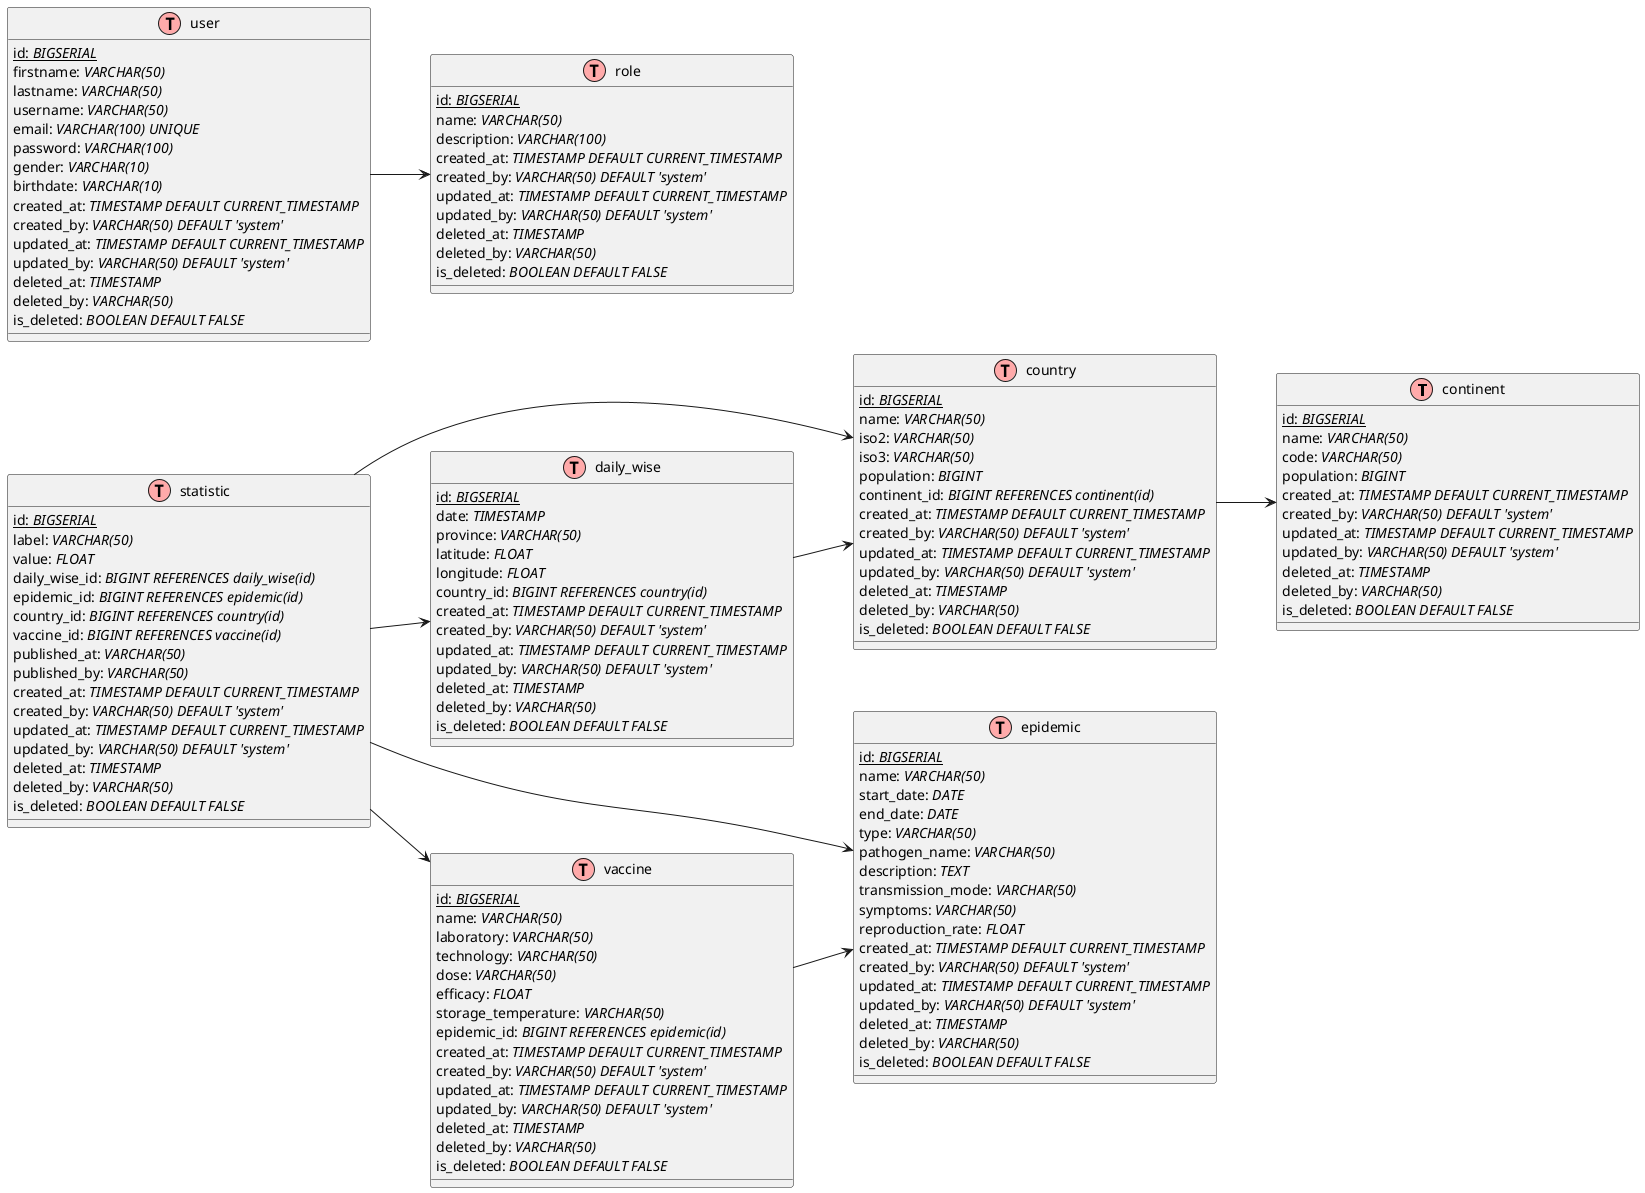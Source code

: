 @startuml MPD_Merise
!define table(x) class x << (T,#FFAAAA) >>
left to right direction
skinparam packageStyle rectangle

' Définition des entités avec typage PostgreSQL

table(continent) {
  {static} id: //BIGSERIAL//
  {field} name: //VARCHAR(50)//
  {field} code: //VARCHAR(50)//
  {field} population: //BIGINT//
  {field} created_at: //TIMESTAMP DEFAULT CURRENT_TIMESTAMP//
  {field} created_by: //VARCHAR(50) DEFAULT 'system'//
  {field} updated_at: //TIMESTAMP DEFAULT CURRENT_TIMESTAMP//
  {field} updated_by: //VARCHAR(50) DEFAULT 'system'//
  {field} deleted_at: //TIMESTAMP//
  {field} deleted_by: //VARCHAR(50)//
  {field} is_deleted: //BOOLEAN DEFAULT FALSE//
}

table(country) {
  {static} id: //BIGSERIAL//
  {field} name: //VARCHAR(50)//
  {field} iso2: //VARCHAR(50)//
  {field} iso3: //VARCHAR(50)//
  {field} population: //BIGINT//
  {field} continent_id: //BIGINT REFERENCES continent(id)//
  {field} created_at: //TIMESTAMP DEFAULT CURRENT_TIMESTAMP//
  {field} created_by: //VARCHAR(50) DEFAULT 'system'//
  {field} updated_at: //TIMESTAMP DEFAULT CURRENT_TIMESTAMP//
  {field} updated_by: //VARCHAR(50) DEFAULT 'system'//
  {field} deleted_at: //TIMESTAMP//
  {field} deleted_by: //VARCHAR(50)//
  {field} is_deleted: //BOOLEAN DEFAULT FALSE//
}

table(user) {
  {static} id: //BIGSERIAL//
  {field} firstname: //VARCHAR(50)//
  {field} lastname: //VARCHAR(50)//
  {field} username: //VARCHAR(50)//
  {field} email: //VARCHAR(100) UNIQUE//
  {field} password: //VARCHAR(100)//
  {field} gender: //VARCHAR(10)//
  {field} birthdate: //VARCHAR(10)//
  {field} created_at: //TIMESTAMP DEFAULT CURRENT_TIMESTAMP//
  {field} created_by: //VARCHAR(50) DEFAULT 'system'//
  {field} updated_at: //TIMESTAMP DEFAULT CURRENT_TIMESTAMP//
  {field} updated_by: //VARCHAR(50) DEFAULT 'system'//
  {field} deleted_at: //TIMESTAMP//
  {field} deleted_by: //VARCHAR(50)//
  {field} is_deleted: //BOOLEAN DEFAULT FALSE//
}

table(role) {
  {static} id: //BIGSERIAL//
  {field} name: //VARCHAR(50)//
  {field} description: //VARCHAR(100)//
  {field} created_at: //TIMESTAMP DEFAULT CURRENT_TIMESTAMP//
  {field} created_by: //VARCHAR(50) DEFAULT 'system'//
  {field} updated_at: //TIMESTAMP DEFAULT CURRENT_TIMESTAMP//
  {field} updated_by: //VARCHAR(50) DEFAULT 'system'//
  {field} deleted_at: //TIMESTAMP//
  {field} deleted_by: //VARCHAR(50)//
  {field} is_deleted: //BOOLEAN DEFAULT FALSE//
}

table(epidemic) {
  {static} id: //BIGSERIAL//
  {field} name: //VARCHAR(50)//
  {field} start_date: //DATE//
  {field} end_date: //DATE//
  {field} type: //VARCHAR(50)//
  {field} pathogen_name: //VARCHAR(50)//
  {field} description: //TEXT//
  {field} transmission_mode: //VARCHAR(50)//
  {field} symptoms: //VARCHAR(50)//
  {field} reproduction_rate: //FLOAT//
  {field} created_at: //TIMESTAMP DEFAULT CURRENT_TIMESTAMP//
  {field} created_by: //VARCHAR(50) DEFAULT 'system'//
  {field} updated_at: //TIMESTAMP DEFAULT CURRENT_TIMESTAMP//
  {field} updated_by: //VARCHAR(50) DEFAULT 'system'//
  {field} deleted_at: //TIMESTAMP//
  {field} deleted_by: //VARCHAR(50)//
  {field} is_deleted: //BOOLEAN DEFAULT FALSE//
}

table(vaccine) {
  {static} id: //BIGSERIAL//
  {field} name: //VARCHAR(50)//
  {field} laboratory: //VARCHAR(50)//
  {field} technology: //VARCHAR(50)//
  {field} dose: //VARCHAR(50)//
  {field} efficacy: //FLOAT//
  {field} storage_temperature: //VARCHAR(50)//
  {field} epidemic_id: //BIGINT REFERENCES epidemic(id)//
  {field} created_at: //TIMESTAMP DEFAULT CURRENT_TIMESTAMP//
  {field} created_by: //VARCHAR(50) DEFAULT 'system'//
  {field} updated_at: //TIMESTAMP DEFAULT CURRENT_TIMESTAMP//
  {field} updated_by: //VARCHAR(50) DEFAULT 'system'//
  {field} deleted_at: //TIMESTAMP//
  {field} deleted_by: //VARCHAR(50)//
  {field} is_deleted: //BOOLEAN DEFAULT FALSE//
}

table(daily_wise) {
  {static} id: //BIGSERIAL//
  {field} date: //TIMESTAMP//
  {field} province: //VARCHAR(50)//
  {field} latitude: //FLOAT//
  {field} longitude: //FLOAT//
  {field} country_id: //BIGINT REFERENCES country(id)//
  {field} created_at: //TIMESTAMP DEFAULT CURRENT_TIMESTAMP//
  {field} created_by: //VARCHAR(50) DEFAULT 'system'//
  {field} updated_at: //TIMESTAMP DEFAULT CURRENT_TIMESTAMP//
  {field} updated_by: //VARCHAR(50) DEFAULT 'system'//
  {field} deleted_at: //TIMESTAMP//
  {field} deleted_by: //VARCHAR(50)//
  {field} is_deleted: //BOOLEAN DEFAULT FALSE//
}

table(statistic) {
  {static} id: //BIGSERIAL//
  {field} label: //VARCHAR(50)//
  {field} value: //FLOAT//
  {field} daily_wise_id: //BIGINT REFERENCES daily_wise(id)//
  {field} epidemic_id: //BIGINT REFERENCES epidemic(id)//
  {field} country_id: //BIGINT REFERENCES country(id)//
  {field} vaccine_id: //BIGINT REFERENCES vaccine(id)//
  {field} published_at: //VARCHAR(50)//
  {field} published_by: //VARCHAR(50)//
  {field} created_at: //TIMESTAMP DEFAULT CURRENT_TIMESTAMP//
  {field} created_by: //VARCHAR(50) DEFAULT 'system'//
  {field} updated_at: //TIMESTAMP DEFAULT CURRENT_TIMESTAMP//
  {field} updated_by: //VARCHAR(50) DEFAULT 'system'//
  {field} deleted_at: //TIMESTAMP//
  {field} deleted_by: //VARCHAR(50)//
  {field} is_deleted: //BOOLEAN DEFAULT FALSE//
}

' Définition des relations
country --> continent
daily_wise --> country
statistic --> daily_wise
statistic --> country
statistic --> epidemic
statistic --> vaccine
vaccine --> epidemic
user --> role
@enduml
